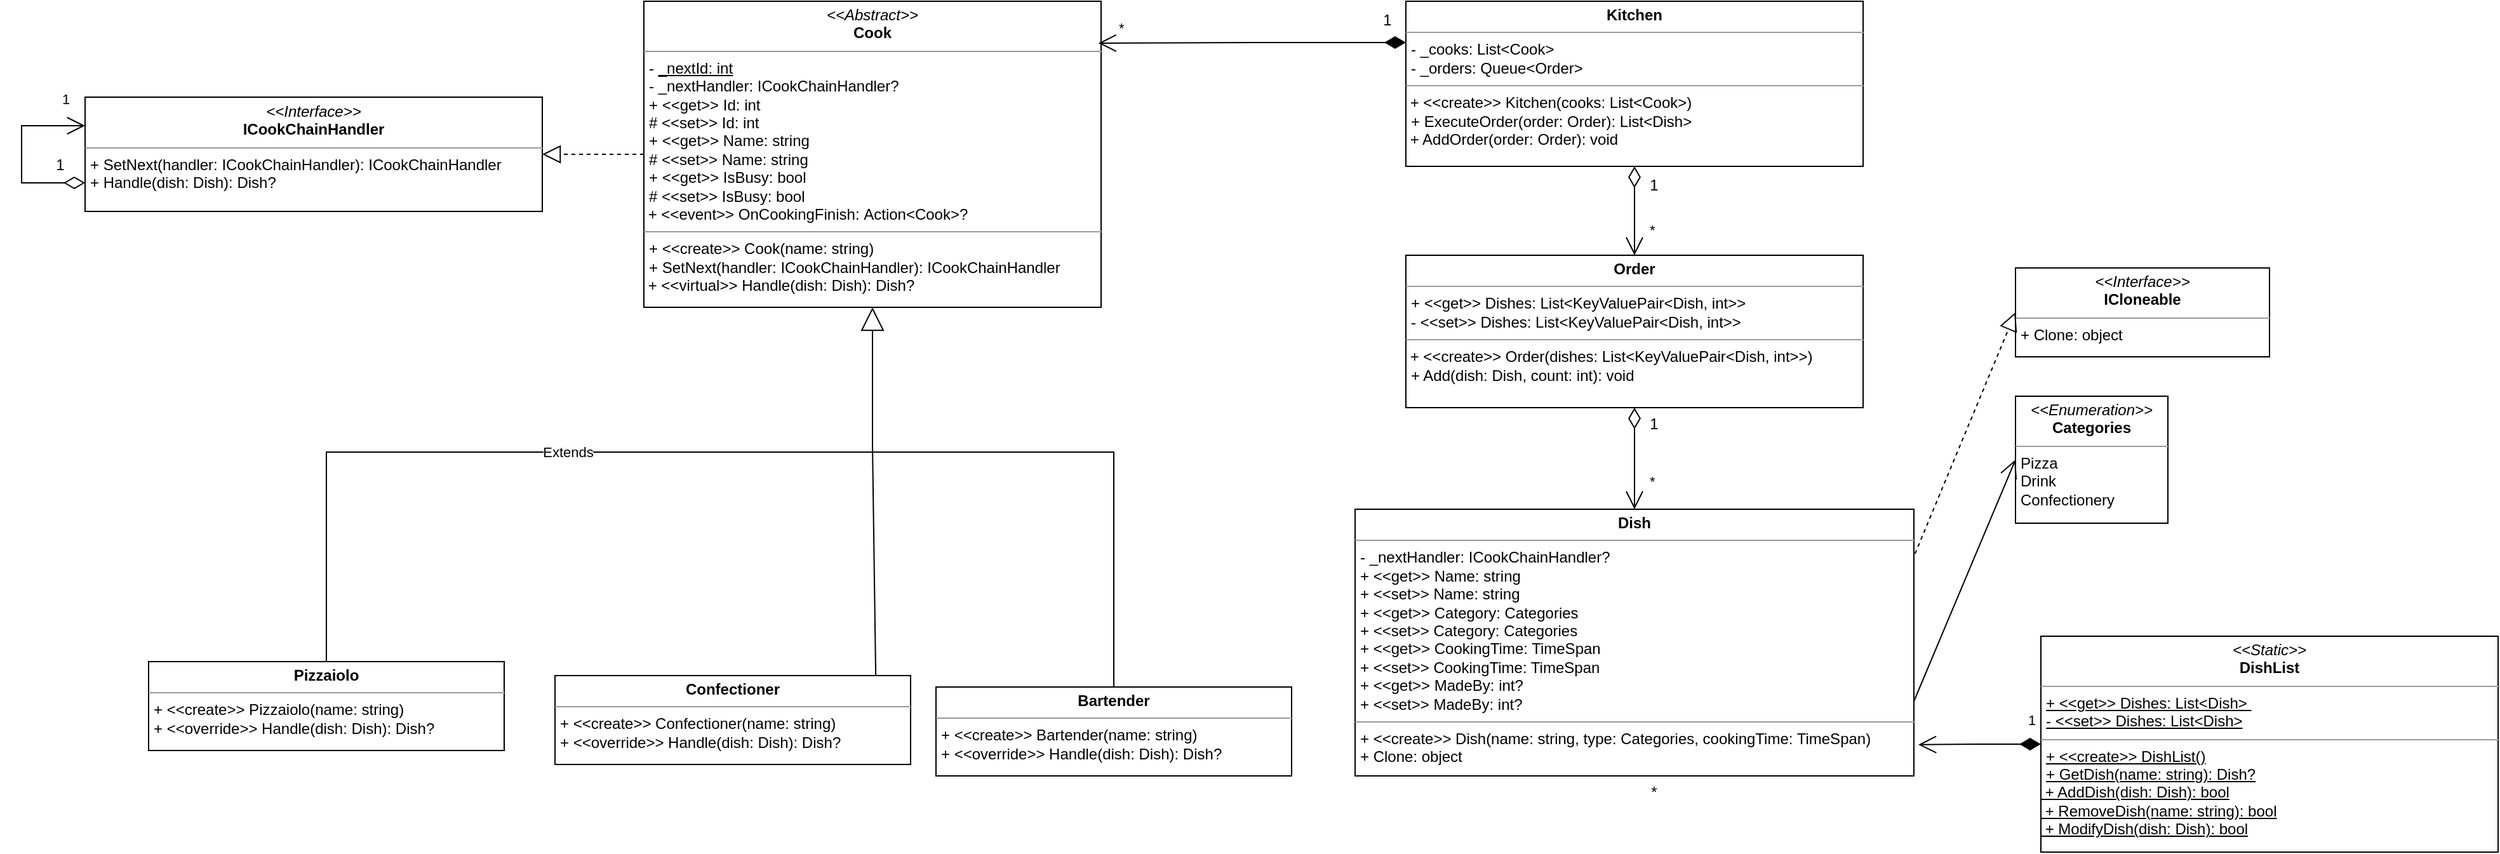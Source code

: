 <mxfile version="21.3.3" type="device">
  <diagram name="Страница 1" id="HWw2-guKP1OmvsZAz3K0">
    <mxGraphModel dx="2049" dy="-78" grid="1" gridSize="10" guides="1" tooltips="1" connect="1" arrows="1" fold="1" page="1" pageScale="1" pageWidth="827" pageHeight="1169" math="0" shadow="0">
      <root>
        <mxCell id="0" />
        <mxCell id="1" parent="0" />
        <mxCell id="mP_RRBXNS-yWh9sfseRp-1" value="&lt;p style=&quot;margin:0px;margin-top:4px;text-align:center;&quot;&gt;&lt;i&gt;&amp;lt;&amp;lt;Interface&amp;gt;&amp;gt;&lt;/i&gt;&lt;br&gt;&lt;b&gt;ICookChainHandler&lt;/b&gt;&lt;br&gt;&lt;/p&gt;&lt;hr size=&quot;1&quot;&gt;&lt;p style=&quot;margin:0px;margin-left:4px;&quot;&gt;&lt;/p&gt;&lt;p style=&quot;border-color: var(--border-color); margin: 0px 0px 0px 4px;&quot;&gt;+ SetNext(handler:&amp;nbsp;ICookChainHandler):&amp;nbsp;ICookChainHandler&lt;/p&gt;&lt;p style=&quot;border-color: var(--border-color); margin: 0px 0px 0px 4px;&quot;&gt;+ Handle(dish: Dish): Dish?&lt;br&gt;&lt;/p&gt;" style="verticalAlign=top;align=left;overflow=fill;fontSize=12;fontFamily=Helvetica;html=1;whiteSpace=wrap;" parent="1" vertex="1">
          <mxGeometry x="560" y="1435.5" width="360" height="90" as="geometry" />
        </mxCell>
        <mxCell id="mP_RRBXNS-yWh9sfseRp-2" value="&lt;p style=&quot;margin:0px;margin-top:4px;text-align:center;&quot;&gt;&lt;i style=&quot;border-color: var(--border-color);&quot;&gt;&amp;lt;&amp;lt;Abstract&amp;gt;&amp;gt;&lt;/i&gt;&lt;br style=&quot;border-color: var(--border-color);&quot;&gt;&lt;b style=&quot;border-color: var(--border-color);&quot;&gt;Cook&lt;/b&gt;&lt;br&gt;&lt;/p&gt;&lt;hr size=&quot;1&quot;&gt;&lt;p style=&quot;margin:0px;margin-left:4px;&quot;&gt;-&amp;nbsp;&lt;u&gt;_nextId: int&lt;/u&gt;&lt;/p&gt;&lt;p style=&quot;margin:0px;margin-left:4px;&quot;&gt;-&amp;nbsp;_nextHandler:&amp;nbsp;ICookChainHandler?&lt;/p&gt;&lt;p style=&quot;margin:0px;margin-left:4px;&quot;&gt;+ &amp;lt;&amp;lt;get&amp;gt;&amp;gt; Id: int&lt;br&gt;&lt;/p&gt;&lt;p style=&quot;margin:0px;margin-left:4px;&quot;&gt;# &amp;lt;&amp;lt;set&amp;gt;&amp;gt; Id: int&lt;br&gt;&lt;/p&gt;&lt;p style=&quot;border-color: var(--border-color); margin: 0px 0px 0px 4px;&quot;&gt;+ &amp;lt;&amp;lt;get&amp;gt;&amp;gt; Name: string&lt;br style=&quot;border-color: var(--border-color);&quot;&gt;&lt;/p&gt;&lt;p style=&quot;border-color: var(--border-color); margin: 0px 0px 0px 4px;&quot;&gt;# &amp;lt;&amp;lt;set&amp;gt;&amp;gt; Name: string&lt;/p&gt;&lt;p style=&quot;border-color: var(--border-color); margin: 0px 0px 0px 4px;&quot;&gt;+ &amp;lt;&amp;lt;get&amp;gt;&amp;gt; IsBusy: bool&lt;br style=&quot;border-color: var(--border-color);&quot;&gt;&lt;/p&gt;&lt;p style=&quot;border-color: var(--border-color); margin: 0px 0px 0px 4px;&quot;&gt;# &amp;lt;&amp;lt;set&amp;gt;&amp;gt; IsBusy: bool&lt;/p&gt;&amp;nbsp;+ &amp;lt;&amp;lt;event&amp;gt;&amp;gt; OnCookingFinish:&amp;nbsp;Action&amp;lt;Cook&amp;gt;?&lt;hr size=&quot;1&quot;&gt;&lt;p style=&quot;margin:0px;margin-left:4px;&quot;&gt;+ &amp;lt;&amp;lt;create&amp;gt;&amp;gt; Cook(name:&amp;nbsp;string)&lt;br&gt;&lt;/p&gt;&lt;p style=&quot;margin:0px;margin-left:4px;&quot;&gt;+ SetNext(handler:&amp;nbsp;ICookChainHandler):&amp;nbsp;ICookChainHandler&lt;/p&gt;&amp;nbsp;+ &amp;lt;&amp;lt;virtual&amp;gt;&amp;gt;&amp;nbsp;&lt;span style=&quot;background-color: initial;&quot;&gt;Handle(dish: Dish): Dish?&lt;br&gt;&lt;/span&gt;" style="verticalAlign=top;align=left;overflow=fill;fontSize=12;fontFamily=Helvetica;html=1;whiteSpace=wrap;" parent="1" vertex="1">
          <mxGeometry x="1000" y="1360" width="360" height="241" as="geometry" />
        </mxCell>
        <mxCell id="mP_RRBXNS-yWh9sfseRp-3" value="&lt;p style=&quot;margin:0px;margin-top:4px;text-align:center;&quot;&gt;&lt;b&gt;Pizzaiolo&lt;/b&gt;&lt;/p&gt;&lt;hr size=&quot;1&quot;&gt;&lt;p style=&quot;margin:0px;margin-left:4px;&quot;&gt;+ &amp;lt;&amp;lt;create&amp;gt;&amp;gt; Pizzaiolo(name:&amp;nbsp;string)&lt;br&gt;&lt;/p&gt;&lt;p style=&quot;margin:0px;margin-left:4px;&quot;&gt;+ &amp;lt;&amp;lt;override&amp;gt;&amp;gt;&amp;nbsp;Handle(dish: Dish): Dish?&lt;br&gt;&lt;/p&gt;" style="verticalAlign=top;align=left;overflow=fill;fontSize=12;fontFamily=Helvetica;html=1;whiteSpace=wrap;" parent="1" vertex="1">
          <mxGeometry x="610" y="1880" width="280" height="70" as="geometry" />
        </mxCell>
        <mxCell id="mP_RRBXNS-yWh9sfseRp-4" value="&lt;p style=&quot;margin:0px;margin-top:4px;text-align:center;&quot;&gt;&lt;b&gt;Bartender&lt;/b&gt;&lt;br&gt;&lt;/p&gt;&lt;hr size=&quot;1&quot;&gt;&lt;p style=&quot;margin:0px;margin-left:4px;&quot;&gt;+ &amp;lt;&amp;lt;create&amp;gt;&amp;gt; Bartender(name:&amp;nbsp;string)&lt;br&gt;&lt;/p&gt;&lt;p style=&quot;margin:0px;margin-left:4px;&quot;&gt;+ &amp;lt;&amp;lt;override&amp;gt;&amp;gt;&amp;nbsp;Handle(dish: Dish): Dish?&lt;br&gt;&lt;/p&gt;" style="verticalAlign=top;align=left;overflow=fill;fontSize=12;fontFamily=Helvetica;html=1;whiteSpace=wrap;" parent="1" vertex="1">
          <mxGeometry x="1230" y="1900" width="280" height="70" as="geometry" />
        </mxCell>
        <mxCell id="mP_RRBXNS-yWh9sfseRp-6" value="&lt;p style=&quot;margin:0px;margin-top:4px;text-align:center;&quot;&gt;&lt;b style=&quot;border-color: var(--border-color);&quot;&gt;Dish&lt;/b&gt;&lt;br&gt;&lt;/p&gt;&lt;hr size=&quot;1&quot;&gt;&lt;p style=&quot;margin:0px;margin-left:4px;&quot;&gt;&lt;span style=&quot;background-color: initial;&quot;&gt;-&amp;nbsp;_nextHandler:&amp;nbsp;ICookChainHandler?&lt;/span&gt;&lt;/p&gt;&lt;p style=&quot;border-color: var(--border-color); margin: 0px 0px 0px 4px;&quot;&gt;+ &amp;lt;&amp;lt;get&amp;gt;&amp;gt; Name: string&lt;br style=&quot;border-color: var(--border-color);&quot;&gt;&lt;/p&gt;&lt;p style=&quot;border-color: var(--border-color); margin: 0px 0px 0px 4px;&quot;&gt;+ &amp;lt;&amp;lt;set&amp;gt;&amp;gt; Name: string&lt;/p&gt;&lt;p style=&quot;border-color: var(--border-color); margin: 0px 0px 0px 4px;&quot;&gt;+ &amp;lt;&amp;lt;get&amp;gt;&amp;gt; Category: Categories&lt;br style=&quot;border-color: var(--border-color);&quot;&gt;&lt;/p&gt;&lt;p style=&quot;border-color: var(--border-color); margin: 0px 0px 0px 4px;&quot;&gt;+ &amp;lt;&amp;lt;set&amp;gt;&amp;gt; Category: Categories&lt;/p&gt;&lt;p style=&quot;border-color: var(--border-color); margin: 0px 0px 0px 4px;&quot;&gt;+ &amp;lt;&amp;lt;get&amp;gt;&amp;gt; CookingTime: TimeSpan&lt;br style=&quot;border-color: var(--border-color);&quot;&gt;&lt;/p&gt;&lt;p style=&quot;border-color: var(--border-color); margin: 0px 0px 0px 4px;&quot;&gt;+ &amp;lt;&amp;lt;set&amp;gt;&amp;gt; CookingTime: TimeSpan&lt;/p&gt;&lt;p style=&quot;border-color: var(--border-color); margin: 0px 0px 0px 4px;&quot;&gt;+ &amp;lt;&amp;lt;get&amp;gt;&amp;gt; MadeBy: int?&lt;br style=&quot;border-color: var(--border-color);&quot;&gt;&lt;/p&gt;&lt;p style=&quot;border-color: var(--border-color); margin: 0px 0px 0px 4px;&quot;&gt;+ &amp;lt;&amp;lt;set&amp;gt;&amp;gt; MadeBy: int?&lt;/p&gt;&lt;hr size=&quot;1&quot;&gt;&lt;p style=&quot;margin:0px;margin-left:4px;&quot;&gt;+ &amp;lt;&amp;lt;create&amp;gt;&amp;gt; Dish(name:&amp;nbsp;string, type: Categories, cookingTime: TimeSpan)&lt;/p&gt;&lt;p style=&quot;margin:0px;margin-left:4px;&quot;&gt;+ Clone: object&lt;br&gt;&lt;/p&gt;&lt;span style=&quot;background-color: initial;&quot;&gt;&lt;br&gt;&lt;/span&gt;" style="verticalAlign=top;align=left;overflow=fill;fontSize=12;fontFamily=Helvetica;html=1;whiteSpace=wrap;" parent="1" vertex="1">
          <mxGeometry x="1560" y="1760" width="440" height="210" as="geometry" />
        </mxCell>
        <mxCell id="mP_RRBXNS-yWh9sfseRp-7" value="&lt;p style=&quot;margin:0px;margin-top:4px;text-align:center;&quot;&gt;&lt;i&gt;&amp;lt;&amp;lt;Enumeration&amp;gt;&amp;gt;&lt;/i&gt;&lt;br&gt;&lt;b&gt;Categories&lt;/b&gt;&lt;br&gt;&lt;/p&gt;&lt;hr size=&quot;1&quot;&gt;&lt;p style=&quot;margin:0px;margin-left:4px;&quot;&gt;&lt;/p&gt;&lt;p style=&quot;border-color: var(--border-color); margin: 0px 0px 0px 4px;&quot;&gt;Pizza&lt;/p&gt;&lt;p style=&quot;border-color: var(--border-color); margin: 0px 0px 0px 4px;&quot;&gt;Drink&lt;/p&gt;&lt;p style=&quot;border-color: var(--border-color); margin: 0px 0px 0px 4px;&quot;&gt;Confectionery&lt;/p&gt;" style="verticalAlign=top;align=left;overflow=fill;fontSize=12;fontFamily=Helvetica;html=1;whiteSpace=wrap;" parent="1" vertex="1">
          <mxGeometry x="2080" y="1671" width="120" height="100" as="geometry" />
        </mxCell>
        <mxCell id="mP_RRBXNS-yWh9sfseRp-8" value="&lt;p style=&quot;margin:0px;margin-top:4px;text-align:center;&quot;&gt;&lt;i style=&quot;border-color: var(--border-color);&quot;&gt;&amp;lt;&amp;lt;Static&amp;gt;&amp;gt;&lt;/i&gt;&lt;br style=&quot;border-color: var(--border-color);&quot;&gt;&lt;b style=&quot;border-color: var(--border-color);&quot;&gt;DishList&lt;/b&gt;&lt;br&gt;&lt;/p&gt;&lt;hr size=&quot;1&quot;&gt;&lt;p style=&quot;margin:0px;margin-left:4px;&quot;&gt;&lt;span style=&quot;background-color: initial;&quot;&gt;&lt;u&gt;+ &amp;lt;&amp;lt;get&amp;gt;&amp;gt; Dishes: List&amp;lt;Dish&amp;gt;&amp;nbsp;&lt;/u&gt;&lt;/span&gt;&lt;/p&gt;&lt;p style=&quot;margin:0px;margin-left:4px;&quot;&gt;&lt;u&gt;- &amp;lt;&amp;lt;set&amp;gt;&amp;gt; Dishes: List&amp;lt;Dish&amp;gt;&lt;/u&gt;&lt;/p&gt;&lt;hr size=&quot;1&quot;&gt;&lt;p style=&quot;margin:0px;margin-left:4px;&quot;&gt;&lt;u&gt;+ &amp;lt;&amp;lt;create&amp;gt;&amp;gt; DishList()&lt;/u&gt;&lt;/p&gt;&lt;p style=&quot;margin:0px;margin-left:4px;&quot;&gt;&lt;span style=&quot;background-color: initial;&quot;&gt;&lt;u&gt;+ GetDish(name: string): Dish?&lt;/u&gt;&lt;/span&gt;&lt;/p&gt;&lt;u&gt;&amp;nbsp;+ AddDish(dish: Dish): bool&lt;br&gt;&amp;nbsp;+ RemoveDish(name: string): bool&lt;br&gt;&amp;nbsp;+ ModifyDish(dish: Dish): bool&lt;/u&gt;&lt;span style=&quot;background-color: initial;&quot;&gt;&lt;br&gt;&lt;/span&gt;" style="verticalAlign=top;align=left;overflow=fill;fontSize=12;fontFamily=Helvetica;html=1;whiteSpace=wrap;" parent="1" vertex="1">
          <mxGeometry x="2100" y="1860" width="360" height="170" as="geometry" />
        </mxCell>
        <mxCell id="mP_RRBXNS-yWh9sfseRp-9" value="&lt;p style=&quot;margin:0px;margin-top:4px;text-align:center;&quot;&gt;&lt;b style=&quot;border-color: var(--border-color);&quot;&gt;Order&lt;/b&gt;&lt;br&gt;&lt;/p&gt;&lt;hr size=&quot;1&quot;&gt;&lt;p style=&quot;margin:0px;margin-left:4px;&quot;&gt;+ &amp;lt;&amp;lt;get&amp;gt;&amp;gt; Dishes: List&amp;lt;KeyValuePair&amp;lt;Dish, int&amp;gt;&amp;gt;&lt;/p&gt;&lt;p style=&quot;margin:0px;margin-left:4px;&quot;&gt;&lt;span style=&quot;border-color: var(--border-color);&quot;&gt;- &amp;lt;&amp;lt;set&amp;gt;&amp;gt; Dishes: List&amp;lt;KeyValuePair&amp;lt;Dish, int&amp;gt;&amp;gt;&lt;/span&gt;&lt;u&gt;&lt;br&gt;&lt;/u&gt;&lt;/p&gt;&lt;hr size=&quot;1&quot;&gt;&lt;p style=&quot;margin:0px;margin-left:4px;&quot;&gt;&lt;/p&gt;&amp;nbsp;+ &amp;lt;&amp;lt;create&amp;gt;&amp;gt; Order(dishes: List&amp;lt;KeyValuePair&amp;lt;Dish, int&amp;gt;&amp;gt;)&lt;p style=&quot;margin:0px;margin-left:4px;&quot;&gt;&lt;span style=&quot;background-color: initial;&quot;&gt;+ Add(dish: Dish, count: int): void&lt;/span&gt;&lt;/p&gt;&lt;span style=&quot;background-color: initial;&quot;&gt;&lt;br&gt;&lt;/span&gt;" style="verticalAlign=top;align=left;overflow=fill;fontSize=12;fontFamily=Helvetica;html=1;whiteSpace=wrap;" parent="1" vertex="1">
          <mxGeometry x="1600" y="1560" width="360" height="120" as="geometry" />
        </mxCell>
        <mxCell id="mP_RRBXNS-yWh9sfseRp-10" value="&lt;p style=&quot;margin:0px;margin-top:4px;text-align:center;&quot;&gt;&lt;b style=&quot;border-color: var(--border-color);&quot;&gt;Kitchen&lt;/b&gt;&lt;br&gt;&lt;/p&gt;&lt;hr size=&quot;1&quot;&gt;&lt;p style=&quot;margin:0px;margin-left:4px;&quot;&gt;-&amp;nbsp;_cooks:&amp;nbsp;List&amp;lt;Cook&amp;gt;&lt;br&gt;&lt;/p&gt;&lt;p style=&quot;margin:0px;margin-left:4px;&quot;&gt;-&amp;nbsp;_orders:&amp;nbsp;Queue&amp;lt;Order&amp;gt;&lt;br&gt;&lt;/p&gt;&lt;hr size=&quot;1&quot;&gt;&lt;p style=&quot;margin:0px;margin-left:4px;&quot;&gt;&lt;/p&gt;&amp;nbsp;+ &amp;lt;&amp;lt;create&amp;gt;&amp;gt; Kitchen(cooks: List&amp;lt;Cook&amp;gt;)&lt;p style=&quot;margin:0px;margin-left:4px;&quot;&gt;+ ExecuteOrder(order: Order): List&amp;lt;Dish&amp;gt;&lt;/p&gt;&amp;nbsp;+ AddOrder(order: Order): void&lt;span style=&quot;background-color: initial;&quot;&gt;&lt;br&gt;&lt;/span&gt;" style="verticalAlign=top;align=left;overflow=fill;fontSize=12;fontFamily=Helvetica;html=1;whiteSpace=wrap;" parent="1" vertex="1">
          <mxGeometry x="1600" y="1360" width="360" height="130" as="geometry" />
        </mxCell>
        <mxCell id="mP_RRBXNS-yWh9sfseRp-11" value="" style="endArrow=open;endFill=1;endSize=12;html=1;rounded=0;entryX=0;entryY=0.5;entryDx=0;entryDy=0;exitX=1;exitY=0.25;exitDx=0;exitDy=0;" parent="1" target="mP_RRBXNS-yWh9sfseRp-7" edge="1">
          <mxGeometry width="160" relative="1" as="geometry">
            <mxPoint x="2000" y="1911.25" as="sourcePoint" />
            <mxPoint x="1860" y="1792" as="targetPoint" />
          </mxGeometry>
        </mxCell>
        <mxCell id="mP_RRBXNS-yWh9sfseRp-17" value="1" style="endArrow=open;html=1;endSize=12;startArrow=diamondThin;startSize=14;startFill=0;edgeStyle=orthogonalEdgeStyle;align=left;verticalAlign=bottom;rounded=0;entryX=0;entryY=0.25;entryDx=0;entryDy=0;exitX=0;exitY=0.75;exitDx=0;exitDy=0;" parent="1" source="mP_RRBXNS-yWh9sfseRp-1" target="mP_RRBXNS-yWh9sfseRp-1" edge="1">
          <mxGeometry x="0.724" y="13" relative="1" as="geometry">
            <mxPoint x="460.0" y="1545.5" as="sourcePoint" />
            <mxPoint x="510.0" y="1485.5" as="targetPoint" />
            <Array as="points">
              <mxPoint x="510.0" y="1503.5" />
              <mxPoint x="510.0" y="1458.5" />
            </Array>
            <mxPoint y="1" as="offset" />
          </mxGeometry>
        </mxCell>
        <mxCell id="mP_RRBXNS-yWh9sfseRp-18" value="" style="endArrow=block;dashed=1;endFill=0;endSize=12;html=1;rounded=0;entryX=1;entryY=0.5;entryDx=0;entryDy=0;exitX=0;exitY=0.5;exitDx=0;exitDy=0;" parent="1" source="mP_RRBXNS-yWh9sfseRp-2" target="mP_RRBXNS-yWh9sfseRp-1" edge="1">
          <mxGeometry width="160" relative="1" as="geometry">
            <mxPoint x="1360" y="1380" as="sourcePoint" />
            <mxPoint x="1520" y="1380" as="targetPoint" />
          </mxGeometry>
        </mxCell>
        <mxCell id="mP_RRBXNS-yWh9sfseRp-19" value="Extends" style="endArrow=block;endSize=16;endFill=0;html=1;rounded=0;exitX=0.5;exitY=0;exitDx=0;exitDy=0;entryX=0.5;entryY=1;entryDx=0;entryDy=0;" parent="1" source="mP_RRBXNS-yWh9sfseRp-3" target="mP_RRBXNS-yWh9sfseRp-2" edge="1">
          <mxGeometry width="160" relative="1" as="geometry">
            <mxPoint x="1220" y="1660" as="sourcePoint" />
            <mxPoint x="1380" y="1660" as="targetPoint" />
            <Array as="points">
              <mxPoint x="750" y="1715" />
              <mxPoint x="1180" y="1715" />
            </Array>
          </mxGeometry>
        </mxCell>
        <mxCell id="mP_RRBXNS-yWh9sfseRp-20" value="" style="endArrow=none;html=1;rounded=0;exitX=0.5;exitY=0;exitDx=0;exitDy=0;" parent="1" source="mP_RRBXNS-yWh9sfseRp-4" edge="1">
          <mxGeometry width="50" height="50" relative="1" as="geometry">
            <mxPoint x="1410" y="1590" as="sourcePoint" />
            <mxPoint x="1180" y="1715" as="targetPoint" />
            <Array as="points">
              <mxPoint x="1370" y="1715" />
            </Array>
          </mxGeometry>
        </mxCell>
        <mxCell id="mP_RRBXNS-yWh9sfseRp-21" value="" style="endArrow=none;html=1;rounded=0;exitX=0.902;exitY=0.002;exitDx=0;exitDy=0;exitPerimeter=0;" parent="1" source="FxECcwIj0pbme7gLq9rd-1" edge="1">
          <mxGeometry width="50" height="50" relative="1" as="geometry">
            <mxPoint x="1140" y="1770" as="sourcePoint" />
            <mxPoint x="1180" y="1710" as="targetPoint" />
          </mxGeometry>
        </mxCell>
        <mxCell id="mP_RRBXNS-yWh9sfseRp-22" value="*" style="endArrow=open;html=1;endSize=12;startArrow=diamondThin;startSize=14;startFill=0;edgeStyle=orthogonalEdgeStyle;align=left;verticalAlign=bottom;rounded=0;exitX=0.5;exitY=1;exitDx=0;exitDy=0;entryX=0.5;entryY=0;entryDx=0;entryDy=0;" parent="1" source="mP_RRBXNS-yWh9sfseRp-9" target="mP_RRBXNS-yWh9sfseRp-6" edge="1">
          <mxGeometry x="0.681" y="10" relative="1" as="geometry">
            <mxPoint x="1750" y="1740" as="sourcePoint" />
            <mxPoint x="1910" y="1740" as="targetPoint" />
            <mxPoint as="offset" />
          </mxGeometry>
        </mxCell>
        <mxCell id="mP_RRBXNS-yWh9sfseRp-23" value="*" style="endArrow=open;html=1;endSize=12;startArrow=diamondThin;startSize=14;startFill=1;edgeStyle=orthogonalEdgeStyle;align=left;verticalAlign=bottom;rounded=0;exitX=0;exitY=0.25;exitDx=0;exitDy=0;entryX=0.994;entryY=0.137;entryDx=0;entryDy=0;entryPerimeter=0;" parent="1" source="mP_RRBXNS-yWh9sfseRp-10" target="mP_RRBXNS-yWh9sfseRp-2" edge="1">
          <mxGeometry x="0.881" y="-3" relative="1" as="geometry">
            <mxPoint x="1560" y="1410" as="sourcePoint" />
            <mxPoint x="1380" y="1393" as="targetPoint" />
            <mxPoint as="offset" />
          </mxGeometry>
        </mxCell>
        <mxCell id="mP_RRBXNS-yWh9sfseRp-24" value="1" style="text;html=1;align=center;verticalAlign=middle;resizable=0;points=[];autosize=1;strokeColor=none;fillColor=none;" parent="1" vertex="1">
          <mxGeometry x="1570" y="1360" width="30" height="30" as="geometry" />
        </mxCell>
        <mxCell id="mP_RRBXNS-yWh9sfseRp-25" value="1" style="text;html=1;align=center;verticalAlign=middle;resizable=0;points=[];autosize=1;strokeColor=none;fillColor=none;" parent="1" vertex="1">
          <mxGeometry x="1780" y="1678" width="30" height="30" as="geometry" />
        </mxCell>
        <mxCell id="mP_RRBXNS-yWh9sfseRp-26" value="1" style="text;html=1;align=center;verticalAlign=middle;resizable=0;points=[];autosize=1;strokeColor=none;fillColor=none;" parent="1" vertex="1">
          <mxGeometry x="525" y="1473.5" width="30" height="30" as="geometry" />
        </mxCell>
        <mxCell id="mP_RRBXNS-yWh9sfseRp-27" value="*" style="endArrow=open;html=1;endSize=12;startArrow=diamondThin;startSize=14;startFill=0;edgeStyle=orthogonalEdgeStyle;align=left;verticalAlign=bottom;rounded=0;exitX=0.5;exitY=1;exitDx=0;exitDy=0;entryX=0.5;entryY=0;entryDx=0;entryDy=0;" parent="1" source="mP_RRBXNS-yWh9sfseRp-10" target="mP_RRBXNS-yWh9sfseRp-9" edge="1">
          <mxGeometry x="0.681" y="10" relative="1" as="geometry">
            <mxPoint x="2080" y="1502" as="sourcePoint" />
            <mxPoint x="2080" y="1580" as="targetPoint" />
            <mxPoint as="offset" />
          </mxGeometry>
        </mxCell>
        <mxCell id="mP_RRBXNS-yWh9sfseRp-28" value="1" style="text;html=1;align=center;verticalAlign=middle;resizable=0;points=[];autosize=1;strokeColor=none;fillColor=none;" parent="1" vertex="1">
          <mxGeometry x="1780" y="1490" width="30" height="30" as="geometry" />
        </mxCell>
        <mxCell id="mP_RRBXNS-yWh9sfseRp-29" value="1" style="endArrow=open;html=1;endSize=12;startArrow=diamondThin;startSize=14;startFill=1;edgeStyle=orthogonalEdgeStyle;align=left;verticalAlign=bottom;rounded=0;entryX=1.008;entryY=0.883;entryDx=0;entryDy=0;exitX=0;exitY=0.5;exitDx=0;exitDy=0;entryPerimeter=0;" parent="1" source="mP_RRBXNS-yWh9sfseRp-8" target="mP_RRBXNS-yWh9sfseRp-6" edge="1">
          <mxGeometry x="-0.747" y="-10" relative="1" as="geometry">
            <mxPoint x="1340" y="2000" as="sourcePoint" />
            <mxPoint x="1500" y="2000" as="targetPoint" />
            <mxPoint as="offset" />
          </mxGeometry>
        </mxCell>
        <mxCell id="mP_RRBXNS-yWh9sfseRp-30" value="*" style="text;html=1;align=center;verticalAlign=middle;resizable=0;points=[];autosize=1;strokeColor=none;fillColor=none;" parent="1" vertex="1">
          <mxGeometry x="1780" y="1968" width="30" height="30" as="geometry" />
        </mxCell>
        <mxCell id="VVsq94t0i4HuZDtDMPyJ-1" value="&lt;p style=&quot;margin:0px;margin-top:4px;text-align:center;&quot;&gt;&lt;i&gt;&amp;lt;&amp;lt;Interface&amp;gt;&amp;gt;&lt;/i&gt;&lt;br&gt;&lt;b&gt;ICloneable&lt;/b&gt;&lt;/p&gt;&lt;hr size=&quot;1&quot;&gt;&lt;p style=&quot;margin:0px;margin-left:4px;&quot;&gt;+ Clone: object&lt;/p&gt;" style="verticalAlign=top;align=left;overflow=fill;fontSize=12;fontFamily=Helvetica;html=1;whiteSpace=wrap;" parent="1" vertex="1">
          <mxGeometry x="2080" y="1570" width="200" height="70" as="geometry" />
        </mxCell>
        <mxCell id="VVsq94t0i4HuZDtDMPyJ-2" value="" style="endArrow=block;dashed=1;endFill=0;endSize=12;html=1;rounded=0;entryX=0;entryY=0.5;entryDx=0;entryDy=0;exitX=1.002;exitY=0.167;exitDx=0;exitDy=0;exitPerimeter=0;" parent="1" source="mP_RRBXNS-yWh9sfseRp-6" target="VVsq94t0i4HuZDtDMPyJ-1" edge="1">
          <mxGeometry width="160" relative="1" as="geometry">
            <mxPoint x="1980" y="1730" as="sourcePoint" />
            <mxPoint x="2030" y="1680" as="targetPoint" />
          </mxGeometry>
        </mxCell>
        <mxCell id="FxECcwIj0pbme7gLq9rd-1" value="&lt;p style=&quot;margin:0px;margin-top:4px;text-align:center;&quot;&gt;&lt;b&gt;Confectioner&lt;/b&gt;&lt;br&gt;&lt;/p&gt;&lt;hr size=&quot;1&quot;&gt;&lt;p style=&quot;margin:0px;margin-left:4px;&quot;&gt;+ &amp;lt;&amp;lt;create&amp;gt;&amp;gt; Confectioner(name:&amp;nbsp;string)&lt;br&gt;&lt;/p&gt;&lt;p style=&quot;margin:0px;margin-left:4px;&quot;&gt;+ &amp;lt;&amp;lt;override&amp;gt;&amp;gt;&amp;nbsp;Handle(dish: Dish): Dish?&lt;br&gt;&lt;/p&gt;" style="verticalAlign=top;align=left;overflow=fill;fontSize=12;fontFamily=Helvetica;html=1;whiteSpace=wrap;" vertex="1" parent="1">
          <mxGeometry x="930" y="1891" width="280" height="70" as="geometry" />
        </mxCell>
      </root>
    </mxGraphModel>
  </diagram>
</mxfile>
